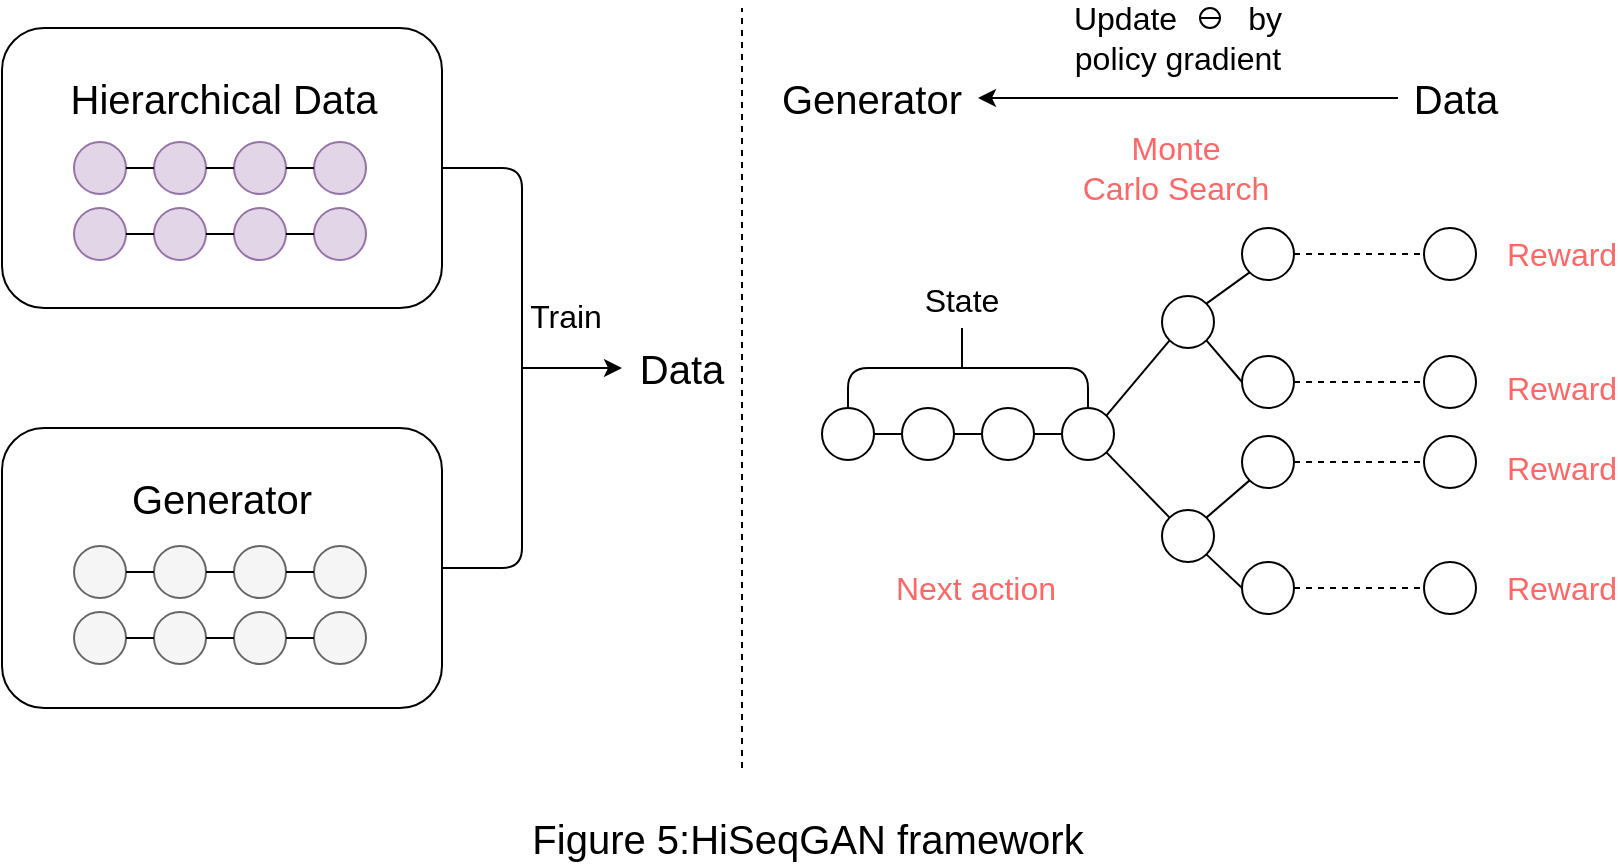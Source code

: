 <mxfile version="14.4.3" type="google"><diagram id="OlWJHZol61EF5nfbkHzC" name="Page-1"><mxGraphModel dx="1209" dy="554" grid="1" gridSize="10" guides="1" tooltips="1" connect="1" arrows="1" fold="1" page="1" pageScale="1" pageWidth="827" pageHeight="1169" math="0" shadow="0"><root><mxCell id="0"/><mxCell id="1" parent="0"/><mxCell id="ZMnWAF1TWQ-itWTVe3he-1" value="" style="rounded=1;whiteSpace=wrap;html=1;" parent="1" vertex="1"><mxGeometry x="90" y="170" width="220" height="140" as="geometry"/></mxCell><mxCell id="ZMnWAF1TWQ-itWTVe3he-5" value="" style="rounded=1;whiteSpace=wrap;html=1;" parent="1" vertex="1"><mxGeometry x="90" y="370" width="220" height="140" as="geometry"/></mxCell><mxCell id="ZMnWAF1TWQ-itWTVe3he-6" value="" style="endArrow=none;dashed=1;html=1;" parent="1" edge="1"><mxGeometry width="50" height="50" relative="1" as="geometry"><mxPoint x="460" y="540" as="sourcePoint"/><mxPoint x="460" y="160" as="targetPoint"/></mxGeometry></mxCell><mxCell id="ZMnWAF1TWQ-itWTVe3he-7" value="" style="endArrow=none;html=1;entryX=1;entryY=0.5;entryDx=0;entryDy=0;exitX=1;exitY=0.5;exitDx=0;exitDy=0;" parent="1" source="ZMnWAF1TWQ-itWTVe3he-5" target="ZMnWAF1TWQ-itWTVe3he-1" edge="1"><mxGeometry width="50" height="50" relative="1" as="geometry"><mxPoint x="390" y="430" as="sourcePoint"/><mxPoint x="440" y="380" as="targetPoint"/><Array as="points"><mxPoint x="350" y="440"/><mxPoint x="350" y="240"/></Array></mxGeometry></mxCell><mxCell id="ZMnWAF1TWQ-itWTVe3he-8" value="" style="endArrow=classic;html=1;" parent="1" edge="1"><mxGeometry width="50" height="50" relative="1" as="geometry"><mxPoint x="350" y="340" as="sourcePoint"/><mxPoint x="400" y="340" as="targetPoint"/></mxGeometry></mxCell><mxCell id="ZMnWAF1TWQ-itWTVe3he-10" value="&lt;font style=&quot;font-size: 16px&quot;&gt;Train&lt;/font&gt;" style="text;html=1;strokeColor=none;fillColor=none;align=center;verticalAlign=middle;whiteSpace=wrap;rounded=0;" parent="1" vertex="1"><mxGeometry x="352" y="304" width="40" height="20" as="geometry"/></mxCell><mxCell id="ZMnWAF1TWQ-itWTVe3he-11" value="&lt;font style=&quot;font-size: 20px&quot;&gt;Data&lt;/font&gt;" style="text;html=1;strokeColor=none;fillColor=none;align=center;verticalAlign=middle;whiteSpace=wrap;rounded=0;dashed=1;" parent="1" vertex="1"><mxGeometry x="410" y="330" width="40" height="20" as="geometry"/></mxCell><mxCell id="ZMnWAF1TWQ-itWTVe3he-12" value="&lt;font style=&quot;font-size: 20px&quot;&gt;Hierarchical Data&lt;/font&gt;" style="text;html=1;strokeColor=none;fillColor=none;align=center;verticalAlign=middle;whiteSpace=wrap;rounded=0;dashed=1;" parent="1" vertex="1"><mxGeometry x="111" y="195" width="180" height="20" as="geometry"/></mxCell><mxCell id="ZMnWAF1TWQ-itWTVe3he-13" value="&lt;span style=&quot;font-size: 20px&quot;&gt;Generator&lt;/span&gt;" style="text;html=1;strokeColor=none;fillColor=none;align=center;verticalAlign=middle;whiteSpace=wrap;rounded=0;dashed=1;" parent="1" vertex="1"><mxGeometry x="110" y="395" width="180" height="20" as="geometry"/></mxCell><mxCell id="ZMnWAF1TWQ-itWTVe3he-14" value="" style="ellipse;whiteSpace=wrap;html=1;aspect=fixed;" parent="1" vertex="1"><mxGeometry x="500" y="360" width="26" height="26" as="geometry"/></mxCell><mxCell id="ZMnWAF1TWQ-itWTVe3he-15" value="" style="ellipse;whiteSpace=wrap;html=1;aspect=fixed;" parent="1" vertex="1"><mxGeometry x="540" y="360" width="26" height="26" as="geometry"/></mxCell><mxCell id="ZMnWAF1TWQ-itWTVe3he-16" value="" style="ellipse;whiteSpace=wrap;html=1;aspect=fixed;" parent="1" vertex="1"><mxGeometry x="580" y="360" width="26" height="26" as="geometry"/></mxCell><mxCell id="ZMnWAF1TWQ-itWTVe3he-17" value="" style="ellipse;whiteSpace=wrap;html=1;aspect=fixed;" parent="1" vertex="1"><mxGeometry x="620" y="360" width="26" height="26" as="geometry"/></mxCell><mxCell id="ZMnWAF1TWQ-itWTVe3he-18" value="" style="endArrow=none;html=1;exitX=0.5;exitY=0;exitDx=0;exitDy=0;entryX=0.5;entryY=0;entryDx=0;entryDy=0;" parent="1" source="ZMnWAF1TWQ-itWTVe3he-14" target="ZMnWAF1TWQ-itWTVe3he-17" edge="1"><mxGeometry width="50" height="50" relative="1" as="geometry"><mxPoint x="480" y="370" as="sourcePoint"/><mxPoint x="530" y="320" as="targetPoint"/><Array as="points"><mxPoint x="513" y="340"/><mxPoint x="633" y="340"/></Array></mxGeometry></mxCell><mxCell id="ZMnWAF1TWQ-itWTVe3he-19" value="" style="endArrow=none;html=1;" parent="1" edge="1"><mxGeometry width="50" height="50" relative="1" as="geometry"><mxPoint x="570" y="340" as="sourcePoint"/><mxPoint x="570" y="320" as="targetPoint"/></mxGeometry></mxCell><mxCell id="ZMnWAF1TWQ-itWTVe3he-20" value="&lt;font style=&quot;font-size: 16px&quot;&gt;State&lt;/font&gt;" style="text;html=1;strokeColor=none;fillColor=none;align=center;verticalAlign=middle;whiteSpace=wrap;rounded=0;" parent="1" vertex="1"><mxGeometry x="550" y="296" width="40" height="20" as="geometry"/></mxCell><mxCell id="ZMnWAF1TWQ-itWTVe3he-21" value="" style="endArrow=none;html=1;exitX=1;exitY=0.5;exitDx=0;exitDy=0;entryX=0;entryY=0.5;entryDx=0;entryDy=0;" parent="1" source="ZMnWAF1TWQ-itWTVe3he-14" target="ZMnWAF1TWQ-itWTVe3he-15" edge="1"><mxGeometry width="50" height="50" relative="1" as="geometry"><mxPoint x="480" y="370" as="sourcePoint"/><mxPoint x="530" y="320" as="targetPoint"/></mxGeometry></mxCell><mxCell id="ZMnWAF1TWQ-itWTVe3he-22" value="" style="endArrow=none;html=1;exitX=1;exitY=0.5;exitDx=0;exitDy=0;entryX=0;entryY=0.5;entryDx=0;entryDy=0;" parent="1" source="ZMnWAF1TWQ-itWTVe3he-15" target="ZMnWAF1TWQ-itWTVe3he-16" edge="1"><mxGeometry width="50" height="50" relative="1" as="geometry"><mxPoint x="480" y="370" as="sourcePoint"/><mxPoint x="530" y="320" as="targetPoint"/></mxGeometry></mxCell><mxCell id="ZMnWAF1TWQ-itWTVe3he-23" value="" style="endArrow=none;html=1;exitX=1;exitY=0.5;exitDx=0;exitDy=0;entryX=0;entryY=0.5;entryDx=0;entryDy=0;" parent="1" source="ZMnWAF1TWQ-itWTVe3he-16" target="ZMnWAF1TWQ-itWTVe3he-17" edge="1"><mxGeometry width="50" height="50" relative="1" as="geometry"><mxPoint x="480" y="370" as="sourcePoint"/><mxPoint x="530" y="320" as="targetPoint"/></mxGeometry></mxCell><mxCell id="ZMnWAF1TWQ-itWTVe3he-24" value="" style="ellipse;whiteSpace=wrap;html=1;aspect=fixed;" parent="1" vertex="1"><mxGeometry x="670" y="304" width="26" height="26" as="geometry"/></mxCell><mxCell id="ZMnWAF1TWQ-itWTVe3he-25" value="" style="ellipse;whiteSpace=wrap;html=1;aspect=fixed;" parent="1" vertex="1"><mxGeometry x="710" y="270" width="26" height="26" as="geometry"/></mxCell><mxCell id="ZMnWAF1TWQ-itWTVe3he-26" value="" style="ellipse;whiteSpace=wrap;html=1;aspect=fixed;" parent="1" vertex="1"><mxGeometry x="710" y="334" width="26" height="26" as="geometry"/></mxCell><mxCell id="ZMnWAF1TWQ-itWTVe3he-27" value="" style="ellipse;whiteSpace=wrap;html=1;aspect=fixed;" parent="1" vertex="1"><mxGeometry x="670" y="411" width="26" height="26" as="geometry"/></mxCell><mxCell id="ZMnWAF1TWQ-itWTVe3he-30" value="" style="ellipse;whiteSpace=wrap;html=1;aspect=fixed;" parent="1" vertex="1"><mxGeometry x="710" y="374" width="26" height="26" as="geometry"/></mxCell><mxCell id="ZMnWAF1TWQ-itWTVe3he-31" value="" style="ellipse;whiteSpace=wrap;html=1;aspect=fixed;" parent="1" vertex="1"><mxGeometry x="710" y="437" width="26" height="26" as="geometry"/></mxCell><mxCell id="ZMnWAF1TWQ-itWTVe3he-32" value="" style="endArrow=none;html=1;exitX=1;exitY=0;exitDx=0;exitDy=0;entryX=0;entryY=1;entryDx=0;entryDy=0;" parent="1" source="ZMnWAF1TWQ-itWTVe3he-17" target="ZMnWAF1TWQ-itWTVe3he-24" edge="1"><mxGeometry width="50" height="50" relative="1" as="geometry"><mxPoint x="630" y="370" as="sourcePoint"/><mxPoint x="670" y="330" as="targetPoint"/></mxGeometry></mxCell><mxCell id="ZMnWAF1TWQ-itWTVe3he-33" value="" style="endArrow=none;html=1;exitX=1;exitY=1;exitDx=0;exitDy=0;entryX=0;entryY=0;entryDx=0;entryDy=0;" parent="1" source="ZMnWAF1TWQ-itWTVe3he-17" target="ZMnWAF1TWQ-itWTVe3he-27" edge="1"><mxGeometry width="50" height="50" relative="1" as="geometry"><mxPoint x="630" y="370" as="sourcePoint"/><mxPoint x="680" y="320" as="targetPoint"/></mxGeometry></mxCell><mxCell id="ZMnWAF1TWQ-itWTVe3he-35" value="" style="endArrow=none;html=1;entryX=0;entryY=1;entryDx=0;entryDy=0;exitX=1;exitY=0;exitDx=0;exitDy=0;" parent="1" source="ZMnWAF1TWQ-itWTVe3he-24" target="ZMnWAF1TWQ-itWTVe3he-25" edge="1"><mxGeometry width="50" height="50" relative="1" as="geometry"><mxPoint x="630" y="370" as="sourcePoint"/><mxPoint x="680" y="320" as="targetPoint"/></mxGeometry></mxCell><mxCell id="ZMnWAF1TWQ-itWTVe3he-36" value="" style="endArrow=none;html=1;entryX=1;entryY=1;entryDx=0;entryDy=0;exitX=0;exitY=0.5;exitDx=0;exitDy=0;" parent="1" source="ZMnWAF1TWQ-itWTVe3he-26" target="ZMnWAF1TWQ-itWTVe3he-24" edge="1"><mxGeometry width="50" height="50" relative="1" as="geometry"><mxPoint x="630" y="370" as="sourcePoint"/><mxPoint x="680" y="320" as="targetPoint"/></mxGeometry></mxCell><mxCell id="ZMnWAF1TWQ-itWTVe3he-37" value="" style="endArrow=none;html=1;exitX=1;exitY=0;exitDx=0;exitDy=0;entryX=0;entryY=1;entryDx=0;entryDy=0;" parent="1" source="ZMnWAF1TWQ-itWTVe3he-27" target="ZMnWAF1TWQ-itWTVe3he-30" edge="1"><mxGeometry width="50" height="50" relative="1" as="geometry"><mxPoint x="630" y="370" as="sourcePoint"/><mxPoint x="680" y="320" as="targetPoint"/></mxGeometry></mxCell><mxCell id="ZMnWAF1TWQ-itWTVe3he-39" value="" style="endArrow=none;html=1;entryX=1;entryY=1;entryDx=0;entryDy=0;exitX=0;exitY=0.5;exitDx=0;exitDy=0;" parent="1" source="ZMnWAF1TWQ-itWTVe3he-31" target="ZMnWAF1TWQ-itWTVe3he-27" edge="1"><mxGeometry width="50" height="50" relative="1" as="geometry"><mxPoint x="630" y="370" as="sourcePoint"/><mxPoint x="680" y="320" as="targetPoint"/></mxGeometry></mxCell><mxCell id="ZMnWAF1TWQ-itWTVe3he-41" value="" style="ellipse;whiteSpace=wrap;html=1;aspect=fixed;" parent="1" vertex="1"><mxGeometry x="801" y="270" width="26" height="26" as="geometry"/></mxCell><mxCell id="ZMnWAF1TWQ-itWTVe3he-42" value="" style="ellipse;whiteSpace=wrap;html=1;aspect=fixed;" parent="1" vertex="1"><mxGeometry x="801" y="334" width="26" height="26" as="geometry"/></mxCell><mxCell id="ZMnWAF1TWQ-itWTVe3he-43" value="" style="ellipse;whiteSpace=wrap;html=1;aspect=fixed;" parent="1" vertex="1"><mxGeometry x="801" y="374" width="26" height="26" as="geometry"/></mxCell><mxCell id="ZMnWAF1TWQ-itWTVe3he-44" value="" style="ellipse;whiteSpace=wrap;html=1;aspect=fixed;" parent="1" vertex="1"><mxGeometry x="801" y="437" width="26" height="26" as="geometry"/></mxCell><mxCell id="ZMnWAF1TWQ-itWTVe3he-45" value="" style="endArrow=none;dashed=1;html=1;exitX=1;exitY=0.5;exitDx=0;exitDy=0;entryX=0;entryY=0.5;entryDx=0;entryDy=0;" parent="1" source="ZMnWAF1TWQ-itWTVe3he-25" target="ZMnWAF1TWQ-itWTVe3he-41" edge="1"><mxGeometry width="50" height="50" relative="1" as="geometry"><mxPoint x="630" y="370" as="sourcePoint"/><mxPoint x="680" y="320" as="targetPoint"/></mxGeometry></mxCell><mxCell id="ZMnWAF1TWQ-itWTVe3he-46" value="" style="endArrow=none;dashed=1;html=1;exitX=1;exitY=0.5;exitDx=0;exitDy=0;entryX=0;entryY=0.5;entryDx=0;entryDy=0;" parent="1" source="ZMnWAF1TWQ-itWTVe3he-26" target="ZMnWAF1TWQ-itWTVe3he-42" edge="1"><mxGeometry width="50" height="50" relative="1" as="geometry"><mxPoint x="630" y="370" as="sourcePoint"/><mxPoint x="680" y="320" as="targetPoint"/></mxGeometry></mxCell><mxCell id="ZMnWAF1TWQ-itWTVe3he-47" value="" style="endArrow=none;dashed=1;html=1;exitX=1;exitY=0.5;exitDx=0;exitDy=0;entryX=0;entryY=0.5;entryDx=0;entryDy=0;" parent="1" source="ZMnWAF1TWQ-itWTVe3he-30" target="ZMnWAF1TWQ-itWTVe3he-43" edge="1"><mxGeometry width="50" height="50" relative="1" as="geometry"><mxPoint x="630" y="370" as="sourcePoint"/><mxPoint x="680" y="320" as="targetPoint"/></mxGeometry></mxCell><mxCell id="ZMnWAF1TWQ-itWTVe3he-48" value="" style="endArrow=none;dashed=1;html=1;exitX=1;exitY=0.5;exitDx=0;exitDy=0;" parent="1" source="ZMnWAF1TWQ-itWTVe3he-31" target="ZMnWAF1TWQ-itWTVe3he-44" edge="1"><mxGeometry width="50" height="50" relative="1" as="geometry"><mxPoint x="630" y="370" as="sourcePoint"/><mxPoint x="680" y="320" as="targetPoint"/></mxGeometry></mxCell><mxCell id="ZMnWAF1TWQ-itWTVe3he-49" value="&lt;font style=&quot;font-size: 16px&quot; color=&quot;#ff6666&quot;&gt;Reward&lt;/font&gt;" style="text;html=1;strokeColor=none;fillColor=none;align=center;verticalAlign=middle;whiteSpace=wrap;rounded=0;" parent="1" vertex="1"><mxGeometry x="850" y="273" width="40" height="20" as="geometry"/></mxCell><mxCell id="ZMnWAF1TWQ-itWTVe3he-51" value="&lt;font style=&quot;font-size: 16px&quot; color=&quot;#ff6666&quot;&gt;Reward&lt;/font&gt;" style="text;html=1;strokeColor=none;fillColor=none;align=center;verticalAlign=middle;whiteSpace=wrap;rounded=0;" parent="1" vertex="1"><mxGeometry x="850" y="340" width="40" height="20" as="geometry"/></mxCell><mxCell id="ZMnWAF1TWQ-itWTVe3he-52" value="&lt;font style=&quot;font-size: 16px&quot; color=&quot;#ff6666&quot;&gt;Reward&lt;/font&gt;" style="text;html=1;strokeColor=none;fillColor=none;align=center;verticalAlign=middle;whiteSpace=wrap;rounded=0;" parent="1" vertex="1"><mxGeometry x="850" y="380" width="40" height="20" as="geometry"/></mxCell><mxCell id="ZMnWAF1TWQ-itWTVe3he-53" value="&lt;font style=&quot;font-size: 16px&quot; color=&quot;#ff6666&quot;&gt;Reward&lt;/font&gt;" style="text;html=1;strokeColor=none;fillColor=none;align=center;verticalAlign=middle;whiteSpace=wrap;rounded=0;" parent="1" vertex="1"><mxGeometry x="850" y="440" width="40" height="20" as="geometry"/></mxCell><mxCell id="ZMnWAF1TWQ-itWTVe3he-54" value="&lt;font style=&quot;font-size: 20px&quot;&gt;Figure 5:HiSeqGAN framework&lt;/font&gt;" style="text;html=1;strokeColor=none;fillColor=none;align=center;verticalAlign=middle;whiteSpace=wrap;rounded=0;" parent="1" vertex="1"><mxGeometry x="346" y="565" width="294" height="20" as="geometry"/></mxCell><mxCell id="ZMnWAF1TWQ-itWTVe3he-55" value="" style="ellipse;whiteSpace=wrap;html=1;aspect=fixed;fillColor=#e1d5e7;strokeColor=#9673a6;" parent="1" vertex="1"><mxGeometry x="126" y="227" width="26" height="26" as="geometry"/></mxCell><mxCell id="ZMnWAF1TWQ-itWTVe3he-56" value="" style="ellipse;whiteSpace=wrap;html=1;aspect=fixed;fillColor=#e1d5e7;strokeColor=#9673a6;" parent="1" vertex="1"><mxGeometry x="166" y="227" width="26" height="26" as="geometry"/></mxCell><mxCell id="ZMnWAF1TWQ-itWTVe3he-57" value="" style="ellipse;whiteSpace=wrap;html=1;aspect=fixed;fillColor=#e1d5e7;strokeColor=#9673a6;" parent="1" vertex="1"><mxGeometry x="206" y="227" width="26" height="26" as="geometry"/></mxCell><mxCell id="ZMnWAF1TWQ-itWTVe3he-58" value="" style="ellipse;whiteSpace=wrap;html=1;aspect=fixed;fillColor=#e1d5e7;strokeColor=#9673a6;" parent="1" vertex="1"><mxGeometry x="246" y="227" width="26" height="26" as="geometry"/></mxCell><mxCell id="ZMnWAF1TWQ-itWTVe3he-59" value="" style="endArrow=none;html=1;exitX=1;exitY=0.5;exitDx=0;exitDy=0;entryX=0;entryY=0.5;entryDx=0;entryDy=0;" parent="1" source="ZMnWAF1TWQ-itWTVe3he-55" target="ZMnWAF1TWQ-itWTVe3he-56" edge="1"><mxGeometry width="50" height="50" relative="1" as="geometry"><mxPoint x="106" y="237" as="sourcePoint"/><mxPoint x="156" y="187" as="targetPoint"/></mxGeometry></mxCell><mxCell id="ZMnWAF1TWQ-itWTVe3he-60" value="" style="endArrow=none;html=1;exitX=1;exitY=0.5;exitDx=0;exitDy=0;entryX=0;entryY=0.5;entryDx=0;entryDy=0;" parent="1" source="ZMnWAF1TWQ-itWTVe3he-56" target="ZMnWAF1TWQ-itWTVe3he-57" edge="1"><mxGeometry width="50" height="50" relative="1" as="geometry"><mxPoint x="106" y="237" as="sourcePoint"/><mxPoint x="156" y="187" as="targetPoint"/></mxGeometry></mxCell><mxCell id="ZMnWAF1TWQ-itWTVe3he-61" value="" style="endArrow=none;html=1;exitX=1;exitY=0.5;exitDx=0;exitDy=0;entryX=0;entryY=0.5;entryDx=0;entryDy=0;" parent="1" source="ZMnWAF1TWQ-itWTVe3he-57" target="ZMnWAF1TWQ-itWTVe3he-58" edge="1"><mxGeometry width="50" height="50" relative="1" as="geometry"><mxPoint x="106" y="237" as="sourcePoint"/><mxPoint x="156" y="187" as="targetPoint"/></mxGeometry></mxCell><mxCell id="ZMnWAF1TWQ-itWTVe3he-62" value="" style="ellipse;whiteSpace=wrap;html=1;aspect=fixed;fillColor=#e1d5e7;strokeColor=#9673a6;" parent="1" vertex="1"><mxGeometry x="126" y="260" width="26" height="26" as="geometry"/></mxCell><mxCell id="ZMnWAF1TWQ-itWTVe3he-63" value="" style="ellipse;whiteSpace=wrap;html=1;aspect=fixed;fillColor=#e1d5e7;strokeColor=#9673a6;" parent="1" vertex="1"><mxGeometry x="166" y="260" width="26" height="26" as="geometry"/></mxCell><mxCell id="ZMnWAF1TWQ-itWTVe3he-64" value="" style="ellipse;whiteSpace=wrap;html=1;aspect=fixed;fillColor=#e1d5e7;strokeColor=#9673a6;" parent="1" vertex="1"><mxGeometry x="206" y="260" width="26" height="26" as="geometry"/></mxCell><mxCell id="ZMnWAF1TWQ-itWTVe3he-65" value="" style="ellipse;whiteSpace=wrap;html=1;aspect=fixed;fillColor=#e1d5e7;strokeColor=#9673a6;" parent="1" vertex="1"><mxGeometry x="246" y="260" width="26" height="26" as="geometry"/></mxCell><mxCell id="ZMnWAF1TWQ-itWTVe3he-66" value="" style="endArrow=none;html=1;exitX=1;exitY=0.5;exitDx=0;exitDy=0;entryX=0;entryY=0.5;entryDx=0;entryDy=0;" parent="1" source="ZMnWAF1TWQ-itWTVe3he-62" target="ZMnWAF1TWQ-itWTVe3he-63" edge="1"><mxGeometry width="50" height="50" relative="1" as="geometry"><mxPoint x="106" y="270" as="sourcePoint"/><mxPoint x="156" y="220" as="targetPoint"/></mxGeometry></mxCell><mxCell id="ZMnWAF1TWQ-itWTVe3he-67" value="" style="endArrow=none;html=1;exitX=1;exitY=0.5;exitDx=0;exitDy=0;entryX=0;entryY=0.5;entryDx=0;entryDy=0;" parent="1" source="ZMnWAF1TWQ-itWTVe3he-63" target="ZMnWAF1TWQ-itWTVe3he-64" edge="1"><mxGeometry width="50" height="50" relative="1" as="geometry"><mxPoint x="106" y="270" as="sourcePoint"/><mxPoint x="156" y="220" as="targetPoint"/></mxGeometry></mxCell><mxCell id="ZMnWAF1TWQ-itWTVe3he-68" value="" style="endArrow=none;html=1;exitX=1;exitY=0.5;exitDx=0;exitDy=0;entryX=0;entryY=0.5;entryDx=0;entryDy=0;" parent="1" source="ZMnWAF1TWQ-itWTVe3he-64" target="ZMnWAF1TWQ-itWTVe3he-65" edge="1"><mxGeometry width="50" height="50" relative="1" as="geometry"><mxPoint x="106" y="270" as="sourcePoint"/><mxPoint x="156" y="220" as="targetPoint"/></mxGeometry></mxCell><mxCell id="ZMnWAF1TWQ-itWTVe3he-69" value="" style="ellipse;whiteSpace=wrap;html=1;aspect=fixed;fillColor=#f5f5f5;strokeColor=#666666;fontColor=#333333;" parent="1" vertex="1"><mxGeometry x="126" y="429" width="26" height="26" as="geometry"/></mxCell><mxCell id="ZMnWAF1TWQ-itWTVe3he-70" value="" style="ellipse;whiteSpace=wrap;html=1;aspect=fixed;fillColor=#f5f5f5;strokeColor=#666666;fontColor=#333333;" parent="1" vertex="1"><mxGeometry x="166" y="429" width="26" height="26" as="geometry"/></mxCell><mxCell id="ZMnWAF1TWQ-itWTVe3he-71" value="" style="ellipse;whiteSpace=wrap;html=1;aspect=fixed;fillColor=#f5f5f5;strokeColor=#666666;fontColor=#333333;" parent="1" vertex="1"><mxGeometry x="206" y="429" width="26" height="26" as="geometry"/></mxCell><mxCell id="ZMnWAF1TWQ-itWTVe3he-72" value="" style="ellipse;whiteSpace=wrap;html=1;aspect=fixed;fillColor=#f5f5f5;strokeColor=#666666;fontColor=#333333;" parent="1" vertex="1"><mxGeometry x="246" y="429" width="26" height="26" as="geometry"/></mxCell><mxCell id="ZMnWAF1TWQ-itWTVe3he-73" value="" style="endArrow=none;html=1;exitX=1;exitY=0.5;exitDx=0;exitDy=0;entryX=0;entryY=0.5;entryDx=0;entryDy=0;" parent="1" source="ZMnWAF1TWQ-itWTVe3he-69" target="ZMnWAF1TWQ-itWTVe3he-70" edge="1"><mxGeometry width="50" height="50" relative="1" as="geometry"><mxPoint x="106" y="439" as="sourcePoint"/><mxPoint x="156" y="389" as="targetPoint"/></mxGeometry></mxCell><mxCell id="ZMnWAF1TWQ-itWTVe3he-74" value="" style="endArrow=none;html=1;exitX=1;exitY=0.5;exitDx=0;exitDy=0;entryX=0;entryY=0.5;entryDx=0;entryDy=0;" parent="1" source="ZMnWAF1TWQ-itWTVe3he-70" target="ZMnWAF1TWQ-itWTVe3he-71" edge="1"><mxGeometry width="50" height="50" relative="1" as="geometry"><mxPoint x="106" y="439" as="sourcePoint"/><mxPoint x="156" y="389" as="targetPoint"/></mxGeometry></mxCell><mxCell id="ZMnWAF1TWQ-itWTVe3he-75" value="" style="endArrow=none;html=1;exitX=1;exitY=0.5;exitDx=0;exitDy=0;entryX=0;entryY=0.5;entryDx=0;entryDy=0;" parent="1" source="ZMnWAF1TWQ-itWTVe3he-71" target="ZMnWAF1TWQ-itWTVe3he-72" edge="1"><mxGeometry width="50" height="50" relative="1" as="geometry"><mxPoint x="106" y="439" as="sourcePoint"/><mxPoint x="156" y="389" as="targetPoint"/></mxGeometry></mxCell><mxCell id="ZMnWAF1TWQ-itWTVe3he-76" value="" style="ellipse;whiteSpace=wrap;html=1;aspect=fixed;fillColor=#f5f5f5;strokeColor=#666666;fontColor=#333333;" parent="1" vertex="1"><mxGeometry x="126" y="462" width="26" height="26" as="geometry"/></mxCell><mxCell id="ZMnWAF1TWQ-itWTVe3he-77" value="" style="ellipse;whiteSpace=wrap;html=1;aspect=fixed;fillColor=#f5f5f5;strokeColor=#666666;fontColor=#333333;" parent="1" vertex="1"><mxGeometry x="166" y="462" width="26" height="26" as="geometry"/></mxCell><mxCell id="ZMnWAF1TWQ-itWTVe3he-78" value="" style="ellipse;whiteSpace=wrap;html=1;aspect=fixed;fillColor=#f5f5f5;strokeColor=#666666;fontColor=#333333;" parent="1" vertex="1"><mxGeometry x="206" y="462" width="26" height="26" as="geometry"/></mxCell><mxCell id="ZMnWAF1TWQ-itWTVe3he-79" value="" style="ellipse;whiteSpace=wrap;html=1;aspect=fixed;fillColor=#f5f5f5;strokeColor=#666666;fontColor=#333333;" parent="1" vertex="1"><mxGeometry x="246" y="462" width="26" height="26" as="geometry"/></mxCell><mxCell id="ZMnWAF1TWQ-itWTVe3he-80" value="" style="endArrow=none;html=1;exitX=1;exitY=0.5;exitDx=0;exitDy=0;entryX=0;entryY=0.5;entryDx=0;entryDy=0;" parent="1" source="ZMnWAF1TWQ-itWTVe3he-76" target="ZMnWAF1TWQ-itWTVe3he-77" edge="1"><mxGeometry width="50" height="50" relative="1" as="geometry"><mxPoint x="106" y="472" as="sourcePoint"/><mxPoint x="156" y="422" as="targetPoint"/></mxGeometry></mxCell><mxCell id="ZMnWAF1TWQ-itWTVe3he-81" value="" style="endArrow=none;html=1;exitX=1;exitY=0.5;exitDx=0;exitDy=0;entryX=0;entryY=0.5;entryDx=0;entryDy=0;" parent="1" source="ZMnWAF1TWQ-itWTVe3he-77" target="ZMnWAF1TWQ-itWTVe3he-78" edge="1"><mxGeometry width="50" height="50" relative="1" as="geometry"><mxPoint x="106" y="472" as="sourcePoint"/><mxPoint x="156" y="422" as="targetPoint"/></mxGeometry></mxCell><mxCell id="ZMnWAF1TWQ-itWTVe3he-82" value="" style="endArrow=none;html=1;exitX=1;exitY=0.5;exitDx=0;exitDy=0;entryX=0;entryY=0.5;entryDx=0;entryDy=0;" parent="1" source="ZMnWAF1TWQ-itWTVe3he-78" target="ZMnWAF1TWQ-itWTVe3he-79" edge="1"><mxGeometry width="50" height="50" relative="1" as="geometry"><mxPoint x="106" y="472" as="sourcePoint"/><mxPoint x="156" y="422" as="targetPoint"/></mxGeometry></mxCell><mxCell id="ZMnWAF1TWQ-itWTVe3he-84" value="&lt;font style=&quot;font-size: 20px&quot;&gt;Generator&lt;/font&gt;" style="text;html=1;strokeColor=none;fillColor=none;align=center;verticalAlign=middle;whiteSpace=wrap;rounded=0;dashed=1;" parent="1" vertex="1"><mxGeometry x="510" y="195" width="30" height="20" as="geometry"/></mxCell><mxCell id="ZMnWAF1TWQ-itWTVe3he-85" value="&lt;font style=&quot;font-size: 20px&quot;&gt;Data&lt;/font&gt;" style="text;html=1;strokeColor=none;fillColor=none;align=center;verticalAlign=middle;whiteSpace=wrap;rounded=0;dashed=1;" parent="1" vertex="1"><mxGeometry x="797" y="195" width="40" height="20" as="geometry"/></mxCell><mxCell id="ZMnWAF1TWQ-itWTVe3he-87" value="" style="endArrow=classic;html=1;" parent="1" edge="1"><mxGeometry width="50" height="50" relative="1" as="geometry"><mxPoint x="788" y="205" as="sourcePoint"/><mxPoint x="578" y="205" as="targetPoint"/></mxGeometry></mxCell><mxCell id="ZMnWAF1TWQ-itWTVe3he-88" value="&lt;font style=&quot;font-size: 16px&quot;&gt;Update&amp;nbsp; &amp;nbsp; &amp;nbsp; &amp;nbsp; by policy gradient&lt;/font&gt;" style="text;html=1;strokeColor=none;fillColor=none;align=center;verticalAlign=middle;whiteSpace=wrap;rounded=0;" parent="1" vertex="1"><mxGeometry x="613" y="165" width="130" height="20" as="geometry"/></mxCell><mxCell id="ZMnWAF1TWQ-itWTVe3he-89" value="&lt;font style=&quot;font-size: 16px&quot; color=&quot;#ff6666&quot;&gt;Next action&lt;/font&gt;" style="text;html=1;strokeColor=none;fillColor=none;align=center;verticalAlign=middle;whiteSpace=wrap;rounded=0;" parent="1" vertex="1"><mxGeometry x="522" y="442.5" width="110" height="15" as="geometry"/></mxCell><mxCell id="ZMnWAF1TWQ-itWTVe3he-90" value="&lt;div style=&quot;font-size: 16px&quot;&gt;&lt;font style=&quot;font-size: 16px&quot; color=&quot;#ff6666&quot;&gt;Monte&lt;/font&gt;&lt;/div&gt;&lt;div style=&quot;font-size: 16px&quot;&gt;&lt;font style=&quot;font-size: 16px&quot; color=&quot;#ff6666&quot;&gt;Carlo Search&lt;/font&gt;&lt;/div&gt;" style="text;html=1;strokeColor=none;fillColor=none;align=center;verticalAlign=middle;whiteSpace=wrap;rounded=0;" parent="1" vertex="1"><mxGeometry x="620" y="230" width="114" height="20" as="geometry"/></mxCell><mxCell id="oV0PdWaXJlDGe7q8qsom-1" value="" style="shape=lineEllipse;perimeter=ellipsePerimeter;whiteSpace=wrap;html=1;backgroundOutline=1;fillColor=none;" vertex="1" parent="1"><mxGeometry x="689" y="160" width="10" height="10" as="geometry"/></mxCell></root></mxGraphModel></diagram></mxfile>